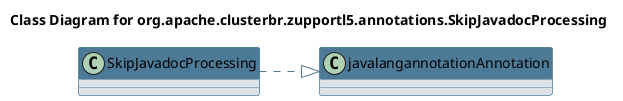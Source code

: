 @startuml 
skinparam class { 
 BackgroundColor #DEE3E9 
 ArrowColor #4D7A97 
 BorderColor #4D7A97 
}
left to right direction 
title Class Diagram for org.apache.clusterbr.zupportl5.annotations.SkipJavadocProcessing
skinparam titleBackgroundColor White
skinparam classHeaderBackgroundColor #4D7A97 
skinparam stereotypeCBackgroundColor #F8981D 

class SkipJavadocProcessing {
}
SkipJavadocProcessing ..|> javalangannotationAnnotation
@enduml